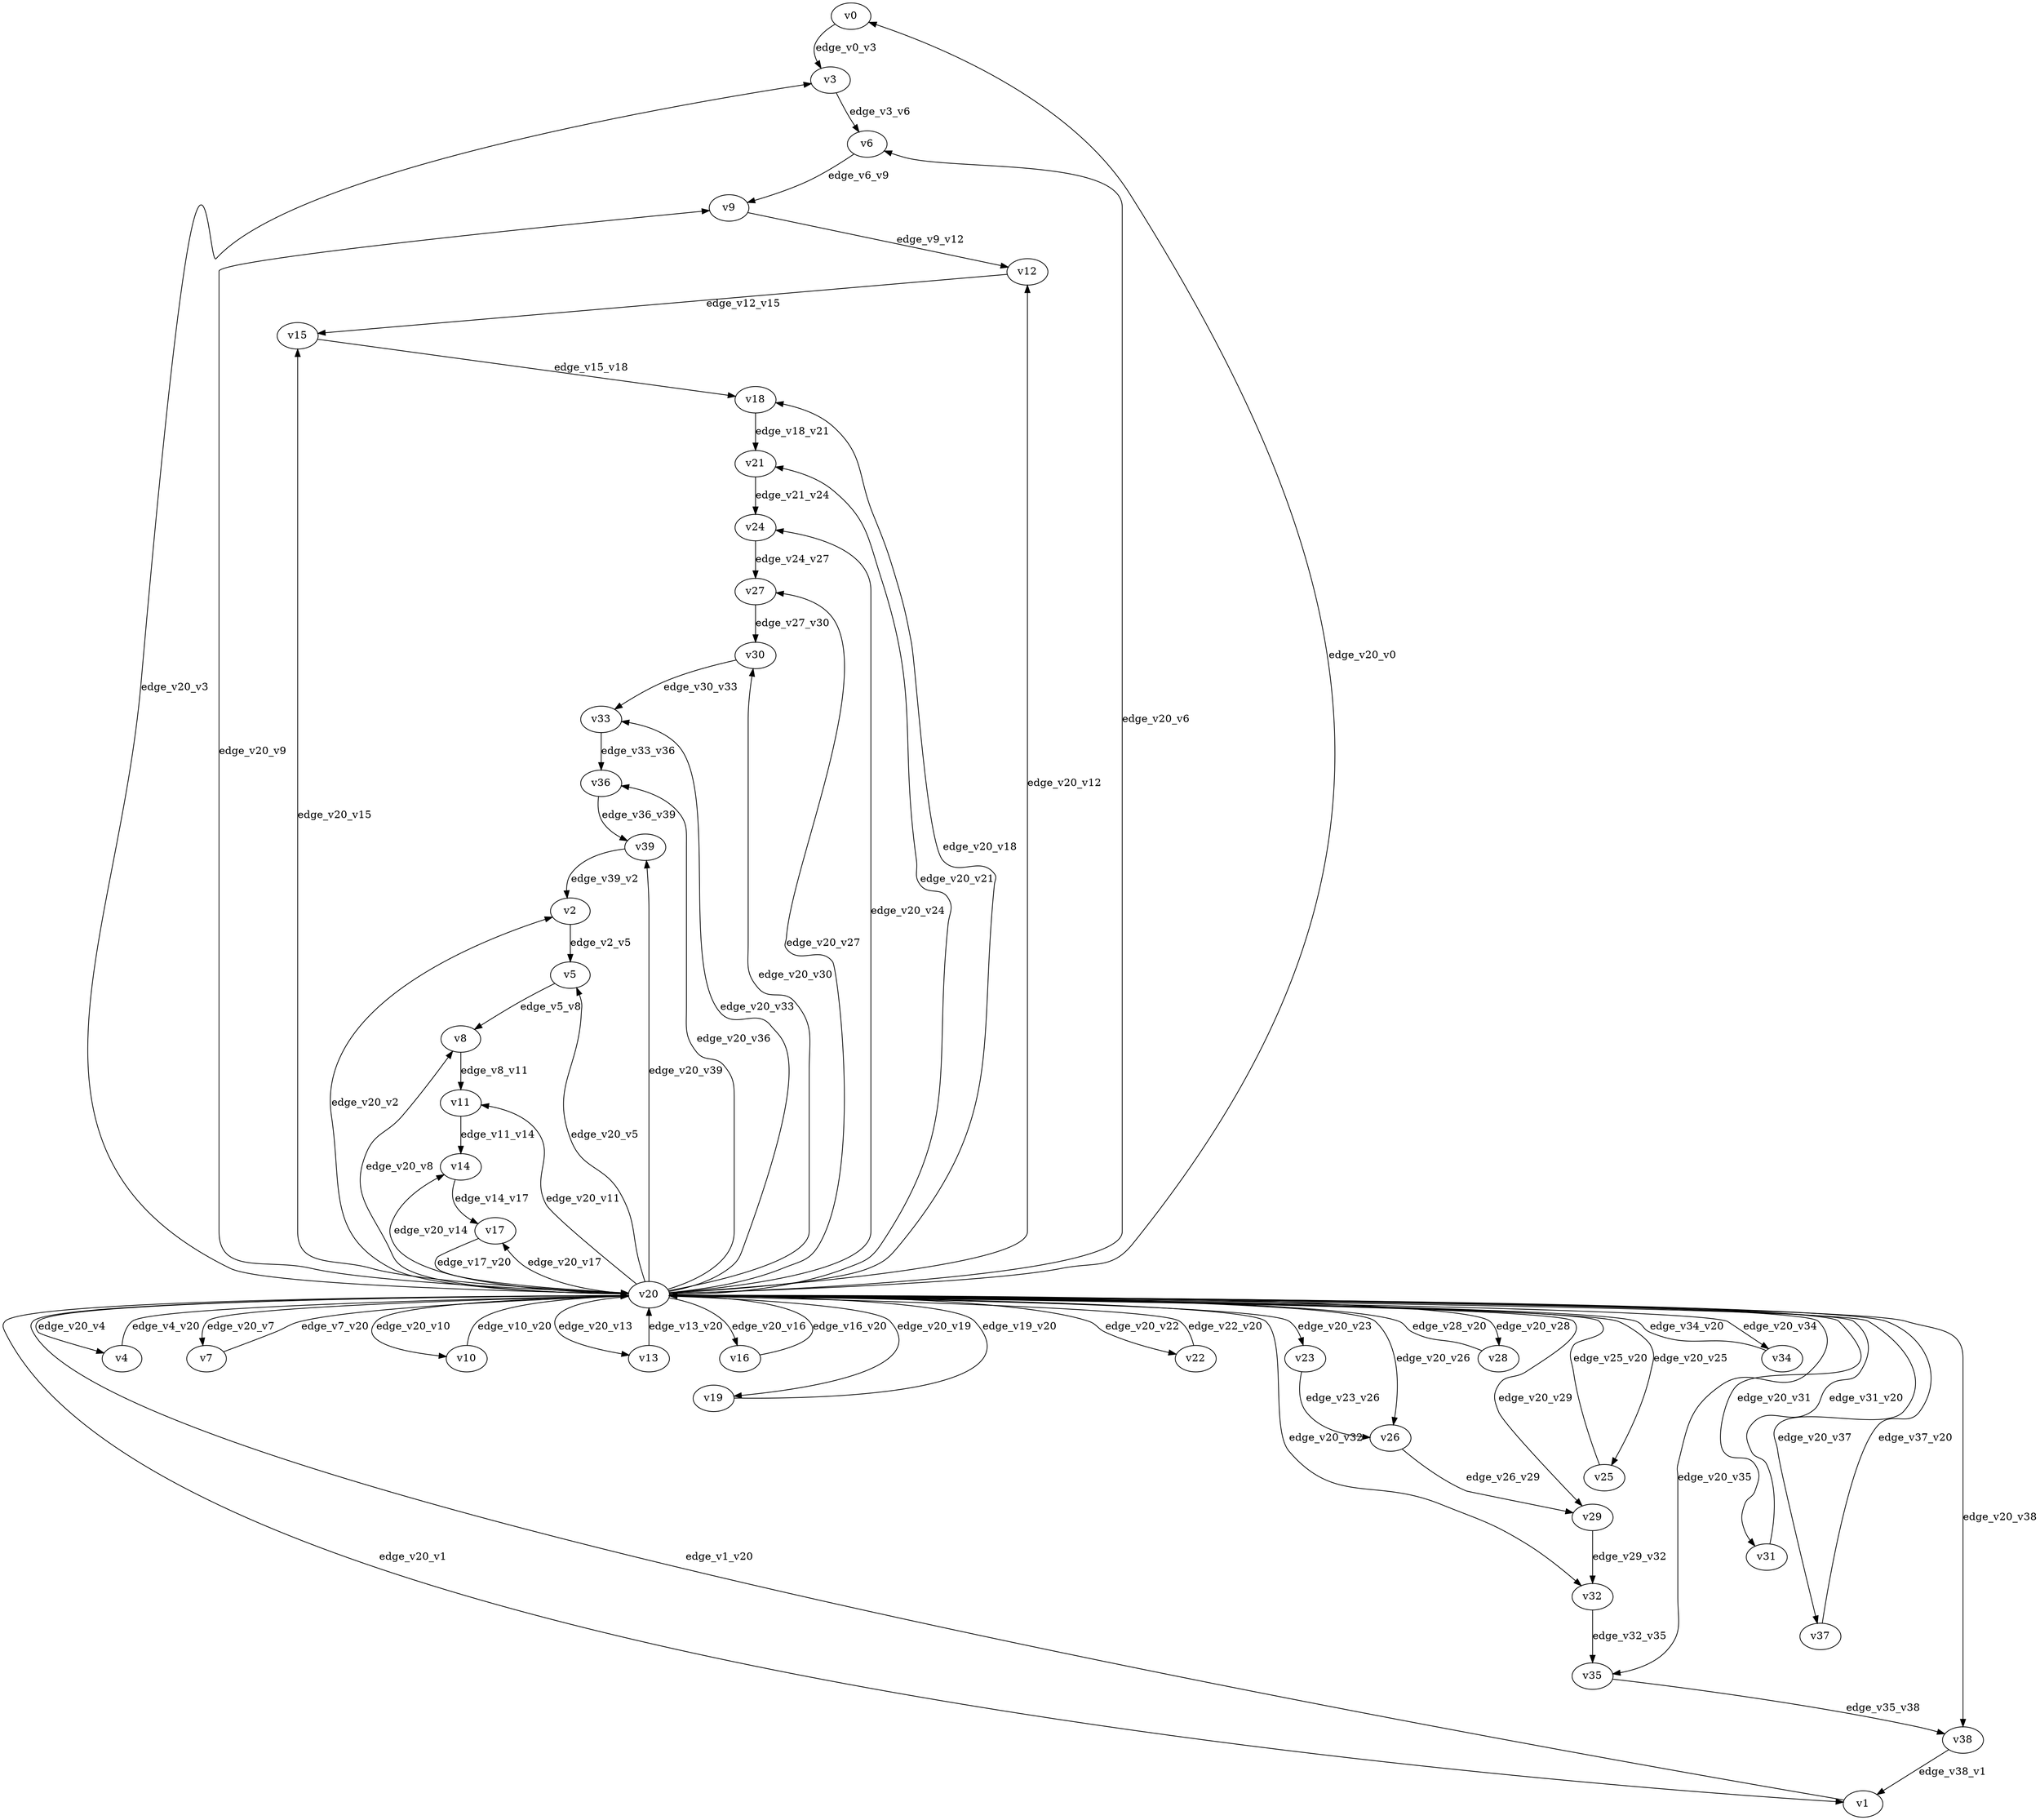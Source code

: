digraph test055 {
    // Discounted game test case
    // Vertex properties: name [player=X]
    // Edge properties: [weight=Y, discount=Z]

    v0 [name="v0", player=0];
    v1 [name="v1", player=1];
    v2 [name="v2", player=0];
    v3 [name="v3", player=1];
    v4 [name="v4", player=0];
    v5 [name="v5", player=1];
    v6 [name="v6", player=0];
    v7 [name="v7", player=1];
    v8 [name="v8", player=0];
    v9 [name="v9", player=1];
    v10 [name="v10", player=0];
    v11 [name="v11", player=1];
    v12 [name="v12", player=0];
    v13 [name="v13", player=1];
    v14 [name="v14", player=0];
    v15 [name="v15", player=1];
    v16 [name="v16", player=0];
    v17 [name="v17", player=1];
    v18 [name="v18", player=0];
    v19 [name="v19", player=1];
    v20 [name="v20", player=0];
    v21 [name="v21", player=1];
    v22 [name="v22", player=0];
    v23 [name="v23", player=1];
    v24 [name="v24", player=0];
    v25 [name="v25", player=1];
    v26 [name="v26", player=0];
    v27 [name="v27", player=1];
    v28 [name="v28", player=0];
    v29 [name="v29", player=1];
    v30 [name="v30", player=0];
    v31 [name="v31", player=1];
    v32 [name="v32", player=0];
    v33 [name="v33", player=1];
    v34 [name="v34", player=0];
    v35 [name="v35", player=1];
    v36 [name="v36", player=0];
    v37 [name="v37", player=1];
    v38 [name="v38", player=0];
    v39 [name="v39", player=1];

    v20 -> v0 [label="edge_v20_v0", weight=0.65, discount=0.090];
    v20 -> v1 [label="edge_v20_v1", weight=-4.15, discount=0.090];
    v1 -> v20 [label="edge_v1_v20", weight=-6.06, discount=0.090];
    v20 -> v2 [label="edge_v20_v2", weight=-0.97, discount=0.090];
    v20 -> v3 [label="edge_v20_v3", weight=-5.72, discount=0.090];
    v20 -> v4 [label="edge_v20_v4", weight=0.62, discount=0.090];
    v4 -> v20 [label="edge_v4_v20", weight=2.01, discount=0.090];
    v20 -> v5 [label="edge_v20_v5", weight=-0.72, discount=0.090];
    v20 -> v6 [label="edge_v20_v6", weight=2.92, discount=0.090];
    v20 -> v7 [label="edge_v20_v7", weight=9.18, discount=0.090];
    v7 -> v20 [label="edge_v7_v20", weight=7.46, discount=0.090];
    v20 -> v8 [label="edge_v20_v8", weight=-5.38, discount=0.090];
    v20 -> v9 [label="edge_v20_v9", weight=2.11, discount=0.090];
    v20 -> v10 [label="edge_v20_v10", weight=1.57, discount=0.090];
    v10 -> v20 [label="edge_v10_v20", weight=3.55, discount=0.090];
    v20 -> v11 [label="edge_v20_v11", weight=-1.48, discount=0.090];
    v20 -> v12 [label="edge_v20_v12", weight=4.44, discount=0.090];
    v20 -> v13 [label="edge_v20_v13", weight=6.06, discount=0.090];
    v13 -> v20 [label="edge_v13_v20", weight=7.68, discount=0.090];
    v20 -> v14 [label="edge_v20_v14", weight=-1.39, discount=0.090];
    v20 -> v15 [label="edge_v20_v15", weight=5.62, discount=0.090];
    v20 -> v16 [label="edge_v20_v16", weight=1.42, discount=0.090];
    v16 -> v20 [label="edge_v16_v20", weight=-0.50, discount=0.090];
    v20 -> v17 [label="edge_v20_v17", weight=-0.25, discount=0.090];
    v20 -> v18 [label="edge_v20_v18", weight=-0.01, discount=0.090];
    v20 -> v19 [label="edge_v20_v19", weight=-5.75, discount=0.090];
    v19 -> v20 [label="edge_v19_v20", weight=-5.26, discount=0.090];
    v20 -> v21 [label="edge_v20_v21", weight=-2.68, discount=0.090];
    v20 -> v22 [label="edge_v20_v22", weight=1.53, discount=0.090];
    v22 -> v20 [label="edge_v22_v20", weight=2.17, discount=0.090];
    v20 -> v23 [label="edge_v20_v23", weight=6.13, discount=0.090];
    v20 -> v24 [label="edge_v20_v24", weight=5.01, discount=0.090];
    v20 -> v25 [label="edge_v20_v25", weight=-1.98, discount=0.090];
    v25 -> v20 [label="edge_v25_v20", weight=-3.81, discount=0.090];
    v20 -> v26 [label="edge_v20_v26", weight=6.78, discount=0.090];
    v20 -> v27 [label="edge_v20_v27", weight=0.41, discount=0.090];
    v20 -> v28 [label="edge_v20_v28", weight=2.69, discount=0.090];
    v28 -> v20 [label="edge_v28_v20", weight=2.81, discount=0.090];
    v20 -> v29 [label="edge_v20_v29", weight=0.63, discount=0.090];
    v20 -> v30 [label="edge_v20_v30", weight=3.02, discount=0.090];
    v20 -> v31 [label="edge_v20_v31", weight=-2.99, discount=0.090];
    v31 -> v20 [label="edge_v31_v20", weight=-3.19, discount=0.090];
    v20 -> v32 [label="edge_v20_v32", weight=-2.57, discount=0.090];
    v20 -> v33 [label="edge_v20_v33", weight=-2.21, discount=0.090];
    v20 -> v34 [label="edge_v20_v34", weight=0.55, discount=0.090];
    v34 -> v20 [label="edge_v34_v20", weight=2.19, discount=0.090];
    v20 -> v35 [label="edge_v20_v35", weight=1.28, discount=0.090];
    v20 -> v36 [label="edge_v20_v36", weight=3.42, discount=0.090];
    v20 -> v37 [label="edge_v20_v37", weight=-2.65, discount=0.090];
    v37 -> v20 [label="edge_v37_v20", weight=-0.82, discount=0.090];
    v20 -> v38 [label="edge_v20_v38", weight=6.73, discount=0.090];
    v20 -> v39 [label="edge_v20_v39", weight=9.34, discount=0.090];
    v0 -> v3 [label="edge_v0_v3", weight=-0.03, discount=0.090];
    v2 -> v5 [label="edge_v2_v5", weight=2.21, discount=0.090];
    v3 -> v6 [label="edge_v3_v6", weight=0.92, discount=0.090];
    v5 -> v8 [label="edge_v5_v8", weight=0.85, discount=0.090];
    v6 -> v9 [label="edge_v6_v9", weight=2.57, discount=0.090];
    v8 -> v11 [label="edge_v8_v11", weight=4.49, discount=0.090];
    v9 -> v12 [label="edge_v9_v12", weight=-1.68, discount=0.090];
    v11 -> v14 [label="edge_v11_v14", weight=3.58, discount=0.090];
    v12 -> v15 [label="edge_v12_v15", weight=-2.22, discount=0.090];
    v14 -> v17 [label="edge_v14_v17", weight=2.72, discount=0.090];
    v15 -> v18 [label="edge_v15_v18", weight=2.46, discount=0.090];
    v17 -> v20 [label="edge_v17_v20", weight=2.52, discount=0.090];
    v18 -> v21 [label="edge_v18_v21", weight=6.43, discount=0.090];
    v21 -> v24 [label="edge_v21_v24", weight=4.78, discount=0.090];
    v23 -> v26 [label="edge_v23_v26", weight=4.48, discount=0.090];
    v24 -> v27 [label="edge_v24_v27", weight=4.46, discount=0.090];
    v26 -> v29 [label="edge_v26_v29", weight=-1.54, discount=0.090];
    v27 -> v30 [label="edge_v27_v30", weight=5.59, discount=0.090];
    v29 -> v32 [label="edge_v29_v32", weight=4.27, discount=0.090];
    v30 -> v33 [label="edge_v30_v33", weight=-0.59, discount=0.090];
    v32 -> v35 [label="edge_v32_v35", weight=4.25, discount=0.090];
    v33 -> v36 [label="edge_v33_v36", weight=6.44, discount=0.090];
    v35 -> v38 [label="edge_v35_v38", weight=-2.11, discount=0.090];
    v36 -> v39 [label="edge_v36_v39", weight=5.25, discount=0.090];
    v38 -> v1 [label="edge_v38_v1", weight=-0.24, discount=0.090];
    v39 -> v2 [label="edge_v39_v2", weight=3.35, discount=0.090];
}
